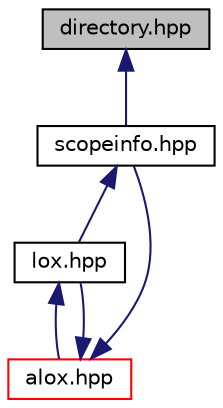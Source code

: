 digraph "directory.hpp"
{
  edge [fontname="Helvetica",fontsize="10",labelfontname="Helvetica",labelfontsize="10"];
  node [fontname="Helvetica",fontsize="10",shape=record];
  Node1 [label="directory.hpp",height=0.2,width=0.4,color="black", fillcolor="grey75", style="filled", fontcolor="black"];
  Node1 -> Node2 [dir="back",color="midnightblue",fontsize="10",style="solid",fontname="Helvetica"];
  Node2 -> Node3 [dir="back",color="midnightblue",fontsize="10",style="solid",fontname="Helvetica"];
  Node3 -> Node4 [dir="back",color="midnightblue",fontsize="10",style="solid",fontname="Helvetica"];
  Node4 -> Node2 [dir="back",color="midnightblue",fontsize="10",style="solid",fontname="Helvetica"];
  Node4 -> Node3 [dir="back",color="midnightblue",fontsize="10",style="solid",fontname="Helvetica"];
  Node2 [label="scopeinfo.hpp",height=0.2,width=0.4,color="black", fillcolor="white", style="filled",URL="$scopeinfo_8hpp.html"];
  Node3 [label="lox.hpp",height=0.2,width=0.4,color="black", fillcolor="white", style="filled",URL="$lox_8hpp.html"];
  Node4 [label="alox.hpp",height=0.2,width=0.4,color="red", fillcolor="white", style="filled",URL="$alox_8hpp.html"];
}

